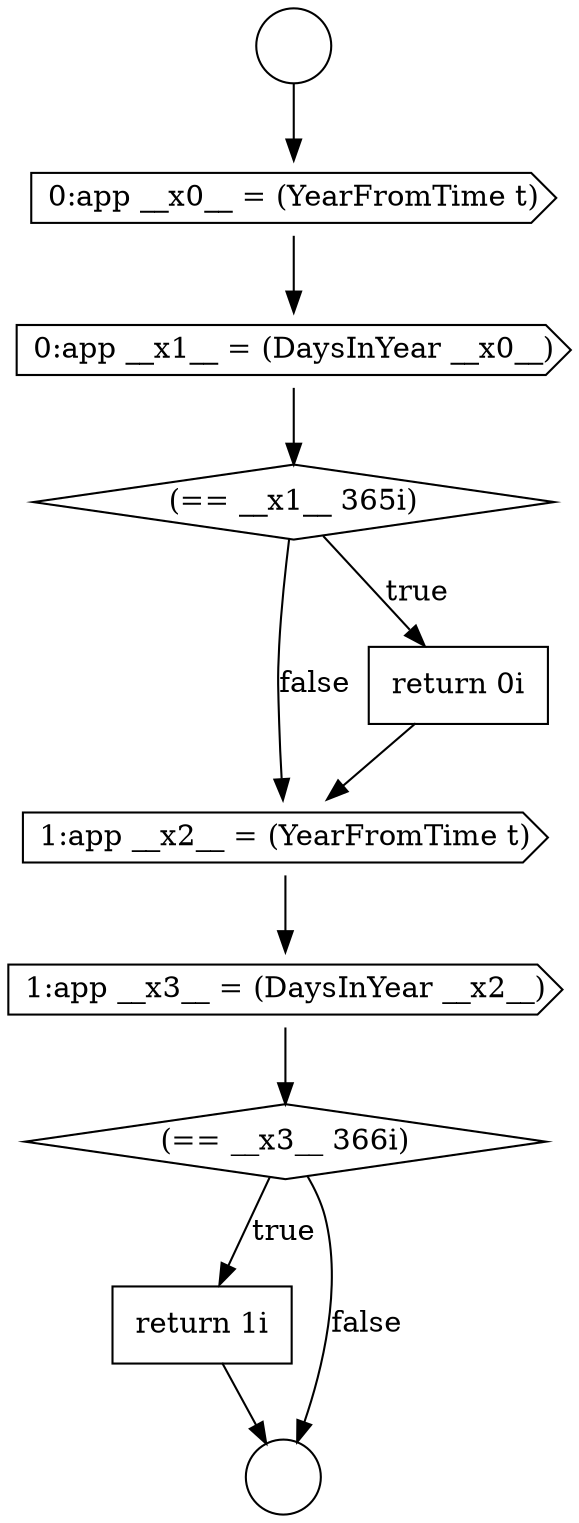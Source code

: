 digraph {
  node21560 [shape=diamond, label=<<font color="black">(== __x3__ 366i)</font>> color="black" fillcolor="white" style=filled]
  node21556 [shape=diamond, label=<<font color="black">(== __x1__ 365i)</font>> color="black" fillcolor="white" style=filled]
  node21559 [shape=cds, label=<<font color="black">1:app __x3__ = (DaysInYear __x2__)</font>> color="black" fillcolor="white" style=filled]
  node21555 [shape=cds, label=<<font color="black">0:app __x1__ = (DaysInYear __x0__)</font>> color="black" fillcolor="white" style=filled]
  node21558 [shape=cds, label=<<font color="black">1:app __x2__ = (YearFromTime t)</font>> color="black" fillcolor="white" style=filled]
  node21561 [shape=none, margin=0, label=<<font color="black">
    <table border="0" cellborder="1" cellspacing="0" cellpadding="10">
      <tr><td align="left">return 1i</td></tr>
    </table>
  </font>> color="black" fillcolor="white" style=filled]
  node21554 [shape=cds, label=<<font color="black">0:app __x0__ = (YearFromTime t)</font>> color="black" fillcolor="white" style=filled]
  node21553 [shape=circle label=" " color="black" fillcolor="white" style=filled]
  node21552 [shape=circle label=" " color="black" fillcolor="white" style=filled]
  node21557 [shape=none, margin=0, label=<<font color="black">
    <table border="0" cellborder="1" cellspacing="0" cellpadding="10">
      <tr><td align="left">return 0i</td></tr>
    </table>
  </font>> color="black" fillcolor="white" style=filled]
  node21552 -> node21554 [ color="black"]
  node21556 -> node21557 [label=<<font color="black">true</font>> color="black"]
  node21556 -> node21558 [label=<<font color="black">false</font>> color="black"]
  node21559 -> node21560 [ color="black"]
  node21557 -> node21558 [ color="black"]
  node21561 -> node21553 [ color="black"]
  node21560 -> node21561 [label=<<font color="black">true</font>> color="black"]
  node21560 -> node21553 [label=<<font color="black">false</font>> color="black"]
  node21555 -> node21556 [ color="black"]
  node21558 -> node21559 [ color="black"]
  node21554 -> node21555 [ color="black"]
}
